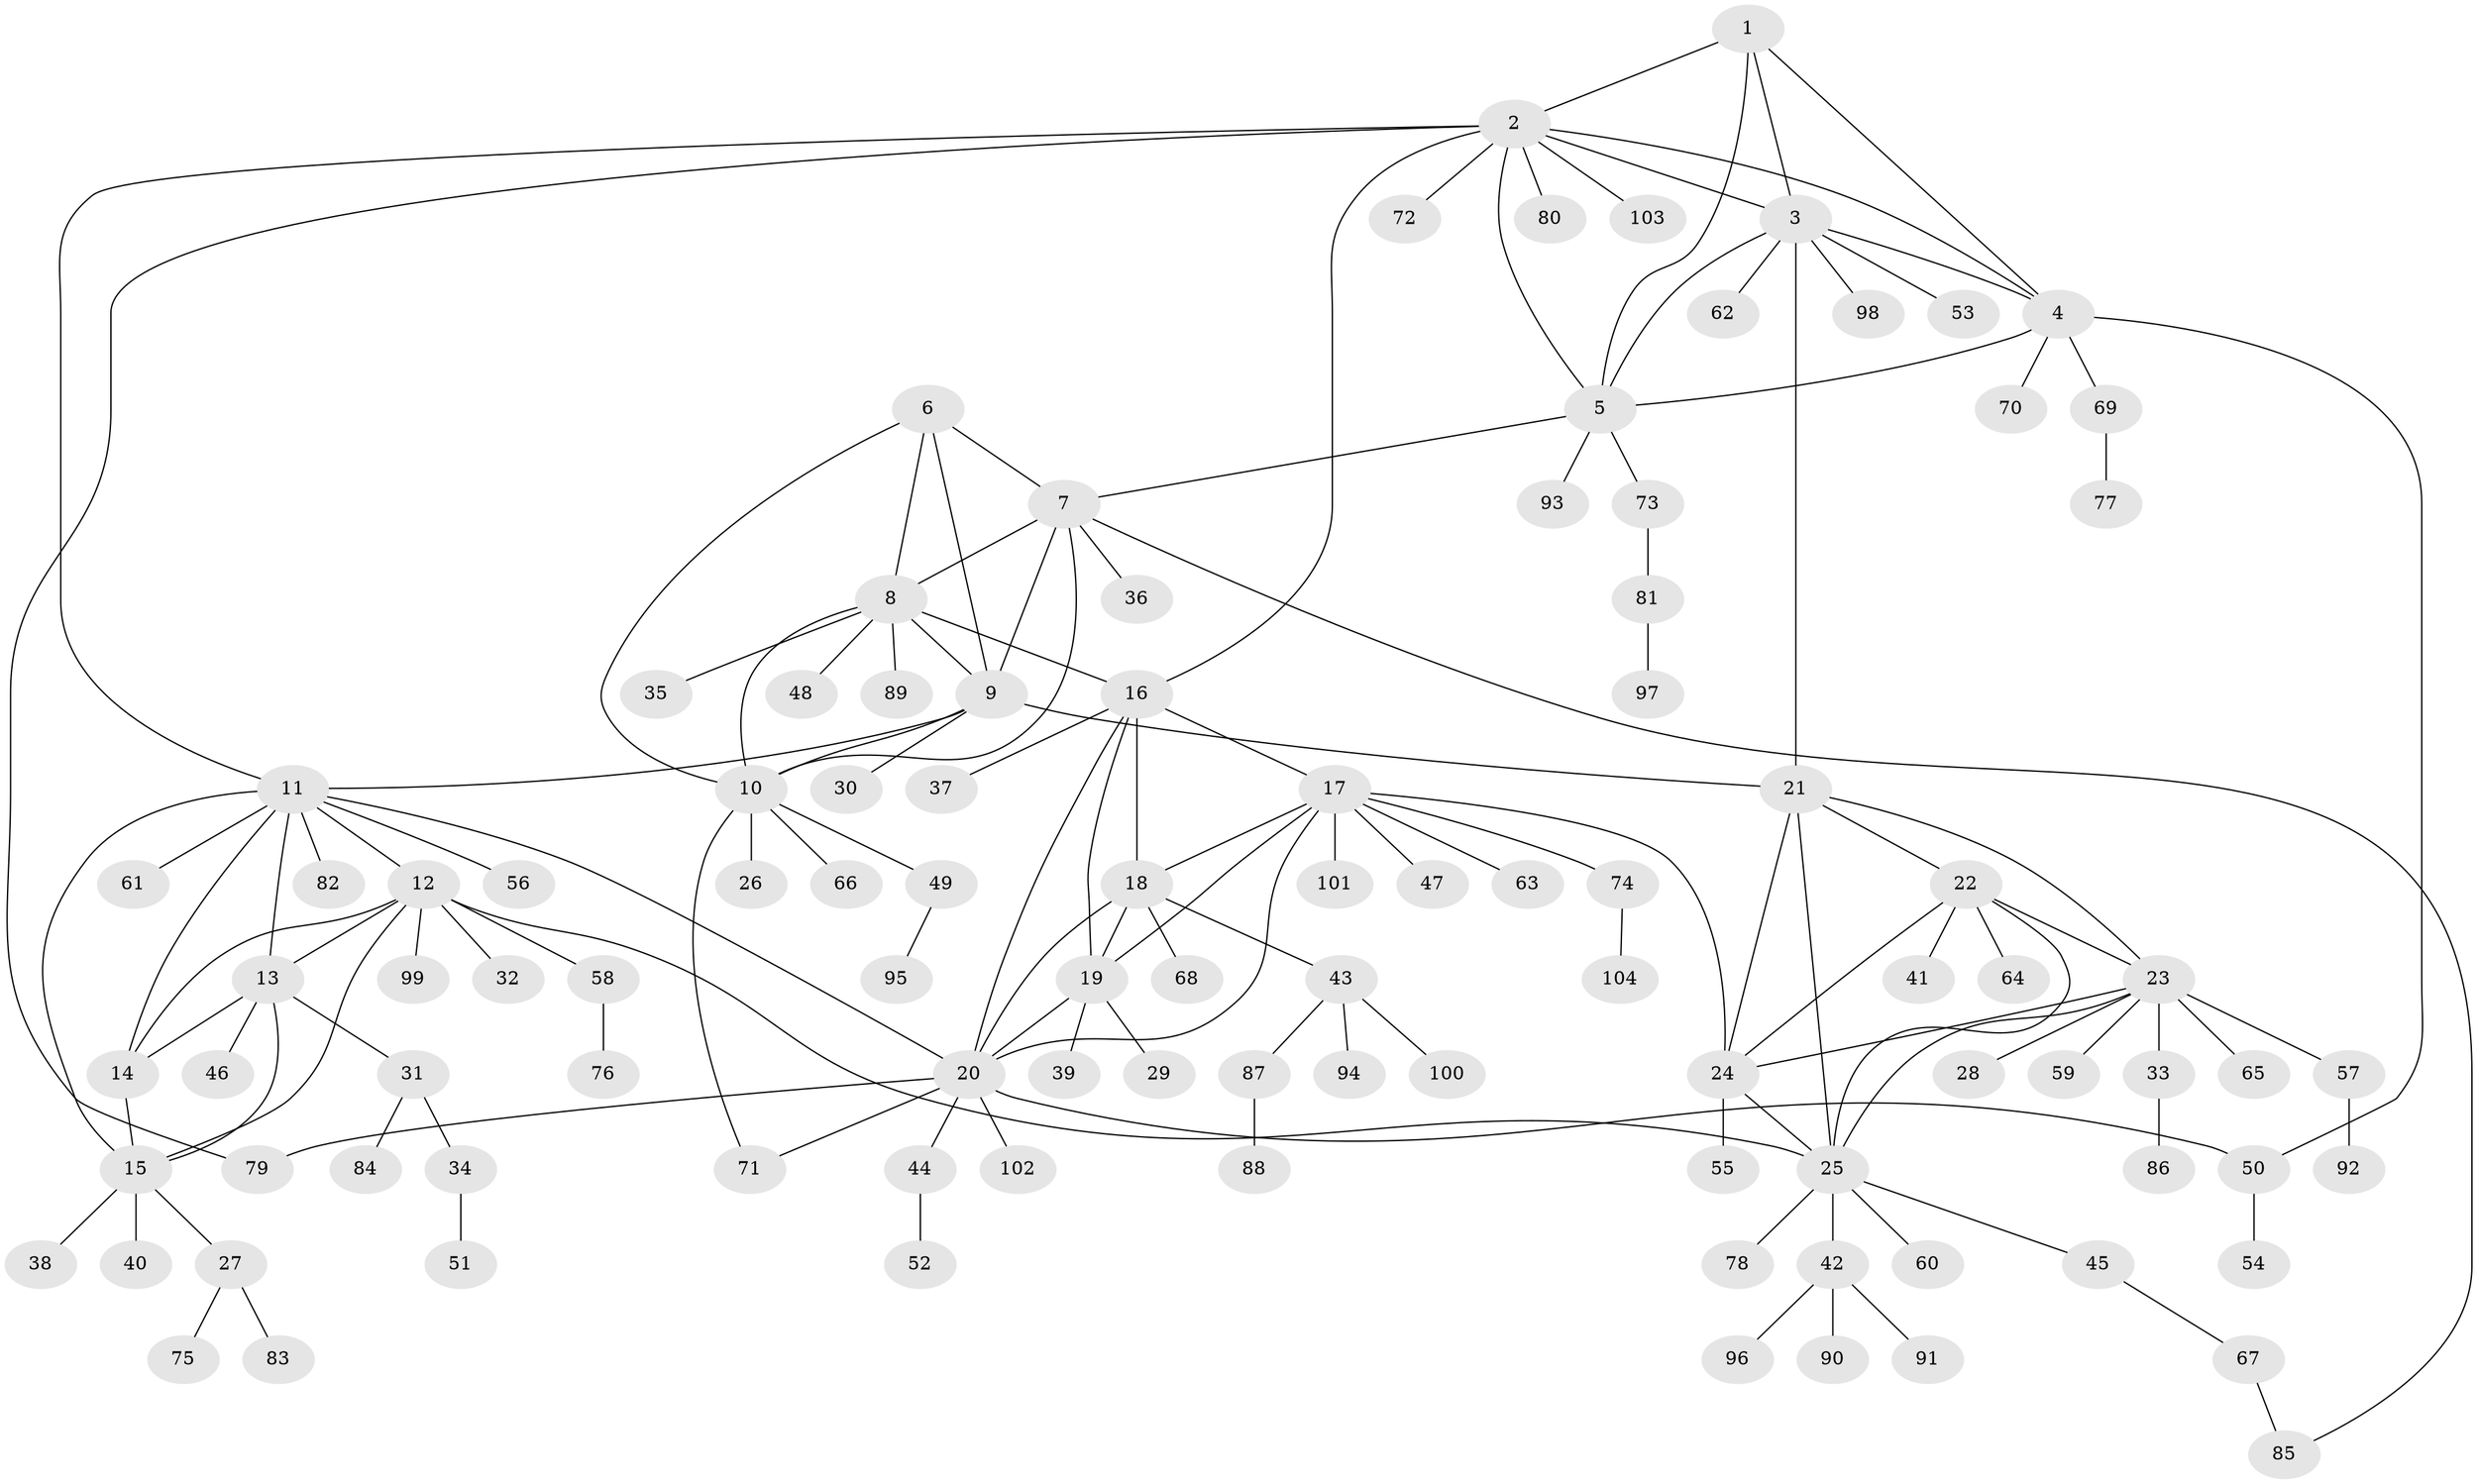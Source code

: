 // Generated by graph-tools (version 1.1) at 2025/11/02/27/25 16:11:33]
// undirected, 104 vertices, 143 edges
graph export_dot {
graph [start="1"]
  node [color=gray90,style=filled];
  1;
  2;
  3;
  4;
  5;
  6;
  7;
  8;
  9;
  10;
  11;
  12;
  13;
  14;
  15;
  16;
  17;
  18;
  19;
  20;
  21;
  22;
  23;
  24;
  25;
  26;
  27;
  28;
  29;
  30;
  31;
  32;
  33;
  34;
  35;
  36;
  37;
  38;
  39;
  40;
  41;
  42;
  43;
  44;
  45;
  46;
  47;
  48;
  49;
  50;
  51;
  52;
  53;
  54;
  55;
  56;
  57;
  58;
  59;
  60;
  61;
  62;
  63;
  64;
  65;
  66;
  67;
  68;
  69;
  70;
  71;
  72;
  73;
  74;
  75;
  76;
  77;
  78;
  79;
  80;
  81;
  82;
  83;
  84;
  85;
  86;
  87;
  88;
  89;
  90;
  91;
  92;
  93;
  94;
  95;
  96;
  97;
  98;
  99;
  100;
  101;
  102;
  103;
  104;
  1 -- 2;
  1 -- 3;
  1 -- 4;
  1 -- 5;
  2 -- 3;
  2 -- 4;
  2 -- 5;
  2 -- 11;
  2 -- 16;
  2 -- 72;
  2 -- 79;
  2 -- 80;
  2 -- 103;
  3 -- 4;
  3 -- 5;
  3 -- 21;
  3 -- 53;
  3 -- 62;
  3 -- 98;
  4 -- 5;
  4 -- 50;
  4 -- 69;
  4 -- 70;
  5 -- 7;
  5 -- 73;
  5 -- 93;
  6 -- 7;
  6 -- 8;
  6 -- 9;
  6 -- 10;
  7 -- 8;
  7 -- 9;
  7 -- 10;
  7 -- 36;
  7 -- 85;
  8 -- 9;
  8 -- 10;
  8 -- 16;
  8 -- 35;
  8 -- 48;
  8 -- 89;
  9 -- 10;
  9 -- 11;
  9 -- 21;
  9 -- 30;
  10 -- 26;
  10 -- 49;
  10 -- 66;
  10 -- 71;
  11 -- 12;
  11 -- 13;
  11 -- 14;
  11 -- 15;
  11 -- 20;
  11 -- 56;
  11 -- 61;
  11 -- 82;
  12 -- 13;
  12 -- 14;
  12 -- 15;
  12 -- 25;
  12 -- 32;
  12 -- 58;
  12 -- 99;
  13 -- 14;
  13 -- 15;
  13 -- 31;
  13 -- 46;
  14 -- 15;
  15 -- 27;
  15 -- 38;
  15 -- 40;
  16 -- 17;
  16 -- 18;
  16 -- 19;
  16 -- 20;
  16 -- 37;
  17 -- 18;
  17 -- 19;
  17 -- 20;
  17 -- 24;
  17 -- 47;
  17 -- 63;
  17 -- 74;
  17 -- 101;
  18 -- 19;
  18 -- 20;
  18 -- 43;
  18 -- 68;
  19 -- 20;
  19 -- 29;
  19 -- 39;
  20 -- 44;
  20 -- 50;
  20 -- 71;
  20 -- 79;
  20 -- 102;
  21 -- 22;
  21 -- 23;
  21 -- 24;
  21 -- 25;
  22 -- 23;
  22 -- 24;
  22 -- 25;
  22 -- 41;
  22 -- 64;
  23 -- 24;
  23 -- 25;
  23 -- 28;
  23 -- 33;
  23 -- 57;
  23 -- 59;
  23 -- 65;
  24 -- 25;
  24 -- 55;
  25 -- 42;
  25 -- 45;
  25 -- 60;
  25 -- 78;
  27 -- 75;
  27 -- 83;
  31 -- 34;
  31 -- 84;
  33 -- 86;
  34 -- 51;
  42 -- 90;
  42 -- 91;
  42 -- 96;
  43 -- 87;
  43 -- 94;
  43 -- 100;
  44 -- 52;
  45 -- 67;
  49 -- 95;
  50 -- 54;
  57 -- 92;
  58 -- 76;
  67 -- 85;
  69 -- 77;
  73 -- 81;
  74 -- 104;
  81 -- 97;
  87 -- 88;
}
